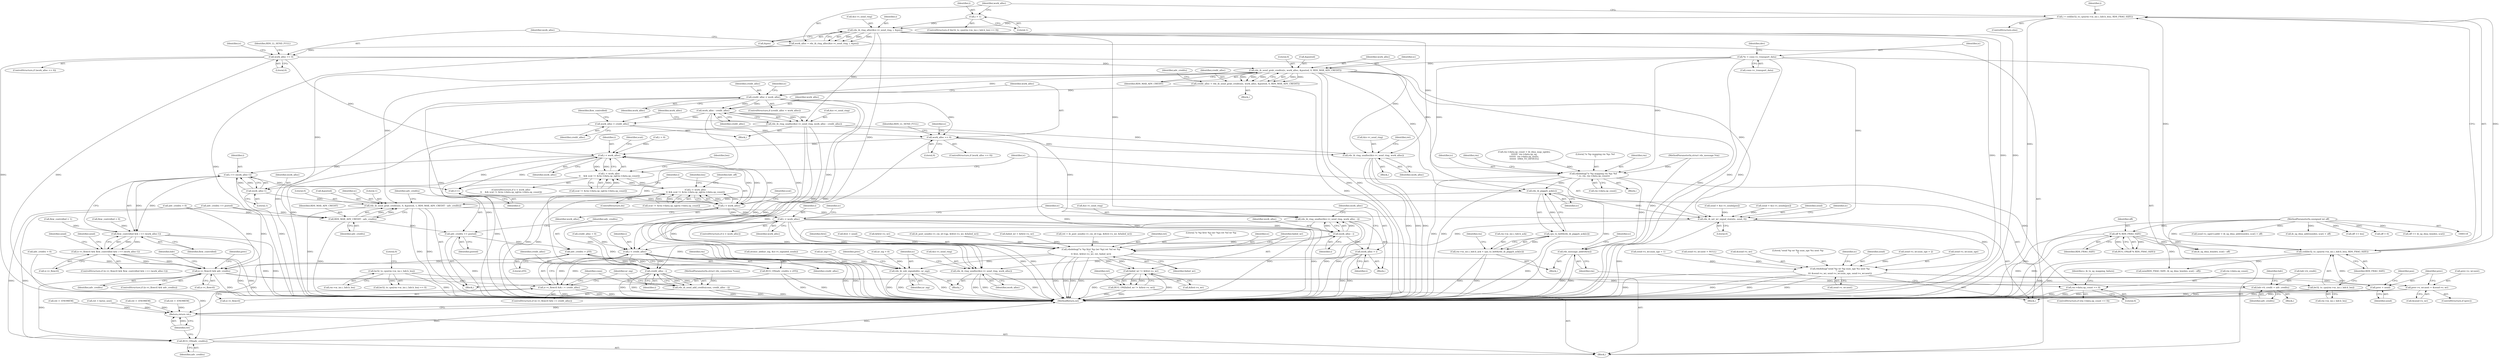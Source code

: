 digraph "0_linux_6094628bfd94323fc1cea05ec2c6affd98c18f7f@API" {
"1000279" [label="(Call,rds_ib_send_grab_credits(ic, work_alloc, &posted, 0, RDS_MAX_ADV_CREDIT))"];
"1000126" [label="(Call,*ic = conn->c_transport_data)"];
"1000255" [label="(Call,work_alloc == 0)"];
"1000244" [label="(Call,work_alloc = rds_ib_ring_alloc(&ic->i_send_ring, i, &pos))"];
"1000246" [label="(Call,rds_ib_ring_alloc(&ic->i_send_ring, i, &pos))"];
"1000232" [label="(Call,i = ceil(be32_to_cpu(rm->m_inc.i_hdr.h_len), RDS_FRAG_SIZE))"];
"1000234" [label="(Call,ceil(be32_to_cpu(rm->m_inc.i_hdr.h_len), RDS_FRAG_SIZE))"];
"1000235" [label="(Call,be32_to_cpu(rm->m_inc.i_hdr.h_len))"];
"1000219" [label="(Call,be32_to_cpu(rm->m_inc.i_hdr.h_len))"];
"1000177" [label="(Call,off % RDS_FRAG_SIZE)"];
"1000123" [label="(MethodParameterIn,unsigned int off)"];
"1000228" [label="(Call,i = 1)"];
"1000277" [label="(Call,credit_alloc = rds_ib_send_grab_credits(ic, work_alloc, &posted, 0, RDS_MAX_ADV_CREDIT))"];
"1000290" [label="(Call,credit_alloc < work_alloc)"];
"1000299" [label="(Call,work_alloc - credit_alloc)"];
"1000294" [label="(Call,rds_ib_ring_unalloc(&ic->i_send_ring, work_alloc - credit_alloc))"];
"1000378" [label="(Call,rds_ib_ring_unalloc(&ic->i_send_ring, work_alloc))"];
"1000914" [label="(Call,rds_ib_ring_unalloc(&ic->i_send_ring, work_alloc - i))"];
"1000986" [label="(Call,rds_ib_ring_unalloc(&ic->i_send_ring, work_alloc))"];
"1000302" [label="(Call,work_alloc = credit_alloc)"];
"1000309" [label="(Call,work_alloc == 0)"];
"1000658" [label="(Call,i < work_alloc)"];
"1000657" [label="(Call,i < work_alloc\n\t\t    && scat != &rm->data.op_sg[rm->data.op_count])"];
"1000848" [label="(Call,i < work_alloc\n\t\t && scat != &rm->data.op_sg[rm->data.op_count])"];
"1000743" [label="(Call,i == (work_alloc-1))"];
"1000741" [label="(Call,flow_controlled && i == (work_alloc-1))"];
"1000737" [label="(Call,ic->i_flowctl && flow_controlled && i == (work_alloc-1))"];
"1000785" [label="(Call,ic->i_flowctl && adv_credits)"];
"1000800" [label="(Call,hdr->h_credit = adv_credits)"];
"1000926" [label="(Call,ic->i_flowctl && i < credit_alloc)"];
"1001022" [label="(Call,BUG_ON(adv_credits))"];
"1000846" [label="(Call,i++)"];
"1000849" [label="(Call,i < work_alloc)"];
"1000910" [label="(Call,i < work_alloc)"];
"1000919" [label="(Call,work_alloc - i)"];
"1000922" [label="(Call,work_alloc = i)"];
"1000930" [label="(Call,i < credit_alloc)"];
"1000935" [label="(Call,credit_alloc - i)"];
"1000933" [label="(Call,rds_ib_send_add_credits(conn, credit_alloc - i))"];
"1000745" [label="(Call,work_alloc-1)"];
"1000358" [label="(Call,rdsdebug(\"ic %p mapping rm %p: %d\n\", ic, rm, rm->data.op_count))"];
"1000368" [label="(Call,rm->data.op_count == 0)"];
"1000398" [label="(Call,rds_message_addref(rm))"];
"1000499" [label="(Call,rds_ib_piggyb_ack(ic))"];
"1000498" [label="(Call,cpu_to_be64(rds_ib_piggyb_ack(ic)))"];
"1000490" [label="(Call,rm->m_inc.i_hdr.h_ack = cpu_to_be64(rds_ib_piggyb_ack(ic)))"];
"1000513" [label="(Call,rds_ib_send_grab_credits(ic, 0, &posted, 1, RDS_MAX_ADV_CREDIT - adv_credits))"];
"1000732" [label="(Call,rds_ib_set_wr_signal_state(ic, send, 0))"];
"1000767" [label="(Call,rdsdebug(\"send %p wr %p num_sge %u next %p\n\", send,\n\t\t\t &send->s_wr, send->s_wr.num_sge, send->s_wr.next))"];
"1000814" [label="(Call,prev->s_wr.next = &send->s_wr)"];
"1000824" [label="(Call,prev = send)"];
"1000966" [label="(Call,rdsdebug(\"ic %p first %p (wr %p) ret %d wr %p\n\", ic,\n\t\t first, &first->s_wr, ret, failed_wr))"];
"1000977" [label="(Call,failed_wr != &first->s_wr)"];
"1000976" [label="(Call,BUG_ON(failed_wr != &first->s_wr))"];
"1000992" [label="(Call,rds_ib_sub_signaled(ic, nr_sig))"];
"1001024" [label="(Return,return ret;)"];
"1000519" [label="(Call,RDS_MAX_ADV_CREDIT - adv_credits)"];
"1000522" [label="(Call,adv_credits += posted)"];
"1000526" [label="(Call,adv_credits > 255)"];
"1000525" [label="(Call,BUG_ON(adv_credits > 255))"];
"1000736" [label="(ControlStructure,if (ic->i_flowctl && flow_controlled && i == (work_alloc-1)))"];
"1000912" [label="(Identifier,work_alloc)"];
"1000490" [label="(Call,rm->m_inc.i_hdr.h_ack = cpu_to_be64(rds_ib_piggyb_ack(ic)))"];
"1000984" [label="(Identifier,ret)"];
"1000491" [label="(Call,rm->m_inc.i_hdr.h_ack)"];
"1000789" [label="(Identifier,adv_credits)"];
"1000779" [label="(Call,send->s_wr.next)"];
"1000295" [label="(Call,&ic->i_send_ring)"];
"1000985" [label="(Block,)"];
"1000305" [label="(Call,flow_controlled = 1)"];
"1000826" [label="(Identifier,send)"];
"1000169" [label="(Call,flow_controlled = 0)"];
"1000119" [label="(MethodParameterIn,struct rds_connection *conn)"];
"1000765" [label="(Call,nr_sig++)"];
"1000362" [label="(Call,rm->data.op_count)"];
"1000969" [label="(Identifier,first)"];
"1000133" [label="(Identifier,dev)"];
"1000233" [label="(Identifier,i)"];
"1000247" [label="(Call,&ic->i_send_ring)"];
"1000235" [label="(Call,be32_to_cpu(rm->m_inc.i_hdr.h_len))"];
"1000254" [label="(ControlStructure,if (work_alloc == 0))"];
"1000246" [label="(Call,rds_ib_ring_alloc(&ic->i_send_ring, i, &pos))"];
"1000177" [label="(Call,off % RDS_FRAG_SIZE)"];
"1000692" [label="(Call,send->s_sge[1].addr = ib_sg_dma_address(dev, scat) + off)"];
"1001025" [label="(Identifier,ret)"];
"1000120" [label="(MethodParameterIn,struct rds_message *rm)"];
"1000552" [label="(Call,first = send)"];
"1000997" [label="(Identifier,prev)"];
"1000276" [label="(Block,)"];
"1000761" [label="(Identifier,send)"];
"1000800" [label="(Call,hdr->h_credit = adv_credits)"];
"1000368" [label="(Call,rm->data.op_count == 0)"];
"1000274" [label="(Identifier,ic)"];
"1000787" [label="(Identifier,ic)"];
"1000374" [label="(Literal,0)"];
"1000256" [label="(Identifier,work_alloc)"];
"1000919" [label="(Call,work_alloc - i)"];
"1001026" [label="(MethodReturn,int)"];
"1000849" [label="(Call,i < work_alloc)"];
"1000308" [label="(ControlStructure,if (work_alloc == 0))"];
"1000911" [label="(Identifier,i)"];
"1000281" [label="(Identifier,work_alloc)"];
"1000769" [label="(Identifier,send)"];
"1000527" [label="(Identifier,adv_credits)"];
"1000933" [label="(Call,rds_ib_send_add_credits(conn, credit_alloc - i))"];
"1000514" [label="(Identifier,ic)"];
"1000784" [label="(ControlStructure,if (ic->i_flowctl && adv_credits))"];
"1000680" [label="(Call,ib_sg_dma_len(dev, scat) - off)"];
"1000571" [label="(ControlStructure,do)"];
"1000656" [label="(ControlStructure,if (i < work_alloc\n\t\t    && scat != &rm->data.op_sg[rm->data.op_count]))"];
"1000220" [label="(Call,rm->m_inc.i_hdr.h_len)"];
"1000785" [label="(Call,ic->i_flowctl && adv_credits)"];
"1000500" [label="(Identifier,ic)"];
"1000685" [label="(Call,send->s_wr.num_sge = 2)"];
"1000970" [label="(Call,&first->s_wr)"];
"1000361" [label="(Identifier,rm)"];
"1000813" [label="(Identifier,prev)"];
"1000277" [label="(Call,credit_alloc = rds_ib_send_grab_credits(ic, work_alloc, &posted, 0, RDS_MAX_ADV_CREDIT))"];
"1000678" [label="(Call,min(RDS_FRAG_SIZE, ib_sg_dma_len(dev, scat) - off))"];
"1000279" [label="(Call,rds_ib_send_grab_credits(ic, work_alloc, &posted, 0, RDS_MAX_ADV_CREDIT))"];
"1000915" [label="(Call,&ic->i_send_ring)"];
"1000234" [label="(Call,ceil(be32_to_cpu(rm->m_inc.i_hdr.h_len), RDS_FRAG_SIZE))"];
"1000909" [label="(ControlStructure,if (i < work_alloc))"];
"1000127" [label="(Identifier,ic)"];
"1000806" [label="(Identifier,hdr)"];
"1000294" [label="(Call,rds_ib_ring_unalloc(&ic->i_send_ring, work_alloc - credit_alloc))"];
"1000402" [label="(Identifier,ic)"];
"1000498" [label="(Call,cpu_to_be64(rds_ib_piggyb_ack(ic)))"];
"1000700" [label="(Call,ib_sg_dma_address(dev, scat) + off)"];
"1000991" [label="(Identifier,work_alloc)"];
"1000659" [label="(Identifier,i)"];
"1000793" [label="(Identifier,hdr)"];
"1000151" [label="(Call,credit_alloc = 0)"];
"1000931" [label="(Identifier,i)"];
"1000525" [label="(Call,BUG_ON(adv_credits > 255))"];
"1000331" [label="(Block,)"];
"1000814" [label="(Call,prev->s_wr.next = &send->s_wr)"];
"1000217" [label="(ControlStructure,if (be32_to_cpu(rm->m_inc.i_hdr.h_len) == 0))"];
"1000379" [label="(Call,&ic->i_send_ring)"];
"1000954" [label="(Call,ib_post_send(ic->i_cm_id->qp, &first->s_wr, &failed_wr))"];
"1000662" [label="(Identifier,scat)"];
"1000128" [label="(Call,conn->c_transport_data)"];
"1000932" [label="(Identifier,credit_alloc)"];
"1000360" [label="(Identifier,ic)"];
"1000309" [label="(Call,work_alloc == 0)"];
"1000300" [label="(Identifier,work_alloc)"];
"1000927" [label="(Call,ic->i_flowctl)"];
"1000824" [label="(Call,prev = send)"];
"1000522" [label="(Call,adv_credits += posted)"];
"1000521" [label="(Identifier,adv_credits)"];
"1000804" [label="(Identifier,adv_credits)"];
"1000524" [label="(Identifier,posted)"];
"1000267" [label="(Call,ret = -ENOMEM)"];
"1000930" [label="(Call,i < credit_alloc)"];
"1000917" [label="(Identifier,ic)"];
"1000987" [label="(Call,&ic->i_send_ring)"];
"1000280" [label="(Identifier,ic)"];
"1000920" [label="(Identifier,work_alloc)"];
"1000398" [label="(Call,rds_message_addref(rm))"];
"1000807" [label="(Call,adv_credits = 0)"];
"1000385" [label="(Identifier,ret)"];
"1000993" [label="(Identifier,ic)"];
"1000732" [label="(Call,rds_ib_set_wr_signal_state(ic, send, 0))"];
"1000575" [label="(Identifier,len)"];
"1000284" [label="(Literal,0)"];
"1000572" [label="(Block,)"];
"1000976" [label="(Call,BUG_ON(failed_wr != &first->s_wr))"];
"1000156" [label="(Call,adv_credits = 0)"];
"1001023" [label="(Identifier,adv_credits)"];
"1000977" [label="(Call,failed_wr != &first->s_wr)"];
"1000304" [label="(Identifier,credit_alloc)"];
"1000742" [label="(Identifier,flow_controlled)"];
"1000399" [label="(Identifier,rm)"];
"1000661" [label="(Call,scat != &rm->data.op_sg[rm->data.op_count])"];
"1000735" [label="(Literal,0)"];
"1000946" [label="(Call,failed_wr = &first->s_wr)"];
"1001024" [label="(Return,return ret;)"];
"1000717" [label="(Call,off += len)"];
"1000533" [label="(Identifier,rm)"];
"1000739" [label="(Identifier,ic)"];
"1000126" [label="(Call,*ic = conn->c_transport_data)"];
"1000812" [label="(ControlStructure,if (prev))"];
"1000513" [label="(Call,rds_ib_send_grab_credits(ic, 0, &posted, 1, RDS_MAX_ADV_CREDIT - adv_credits))"];
"1000978" [label="(Identifier,failed_wr)"];
"1000232" [label="(Call,i = ceil(be32_to_cpu(rm->m_inc.i_hdr.h_len), RDS_FRAG_SIZE))"];
"1000952" [label="(Call,ret = ib_post_send(ic->i_cm_id->qp, &first->s_wr, &failed_wr))"];
"1000966" [label="(Call,rdsdebug(\"ic %p first %p (wr %p) ret %d wr %p\n\", ic,\n\t\t first, &first->s_wr, ret, failed_wr))"];
"1000801" [label="(Call,hdr->h_credit)"];
"1000314" [label="(Identifier,RDS_LL_SEND_FULL)"];
"1000227" [label="(Literal,0)"];
"1000847" [label="(Identifier,i)"];
"1000767" [label="(Call,rdsdebug(\"send %p wr %p num_sge %u next %p\n\", send,\n\t\t\t &send->s_wr, send->s_wr.num_sge, send->s_wr.next))"];
"1000236" [label="(Call,rm->m_inc.i_hdr.h_len)"];
"1000230" [label="(Literal,1)"];
"1000790" [label="(Block,)"];
"1000733" [label="(Identifier,ic)"];
"1000499" [label="(Call,rds_ib_piggyb_ack(ic))"];
"1000910" [label="(Call,i < work_alloc)"];
"1000384" [label="(Call,ret = -ENOMEM)"];
"1000922" [label="(Call,work_alloc = i)"];
"1000303" [label="(Identifier,work_alloc)"];
"1000251" [label="(Identifier,i)"];
"1000848" [label="(Call,i < work_alloc\n\t\t && scat != &rm->data.op_sg[rm->data.op_count])"];
"1000371" [label="(Identifier,rm)"];
"1000729" [label="(Call,off = 0)"];
"1000375" [label="(Block,)"];
"1000936" [label="(Identifier,credit_alloc)"];
"1000231" [label="(ControlStructure,else)"];
"1000657" [label="(Call,i < work_alloc\n\t\t    && scat != &rm->data.op_sg[rm->data.op_count])"];
"1000913" [label="(Block,)"];
"1000518" [label="(Literal,1)"];
"1000244" [label="(Call,work_alloc = rds_ib_ring_alloc(&ic->i_send_ring, i, &pos))"];
"1000939" [label="(Identifier,nr_sig)"];
"1000282" [label="(Call,&posted)"];
"1000285" [label="(Identifier,RDS_MAX_ADV_CREDIT)"];
"1000526" [label="(Call,adv_credits > 255)"];
"1000786" [label="(Call,ic->i_flowctl)"];
"1000377" [label="(Identifier,s_ib_tx_sg_mapping_failure)"];
"1000260" [label="(Identifier,RDS_LL_SEND_FULL)"];
"1000838" [label="(Call,send = &ic->i_sends[pos])"];
"1000774" [label="(Call,send->s_wr.num_sge)"];
"1000378" [label="(Call,rds_ib_ring_unalloc(&ic->i_send_ring, work_alloc))"];
"1000986" [label="(Call,rds_ib_ring_unalloc(&ic->i_send_ring, work_alloc))"];
"1000925" [label="(ControlStructure,if (ic->i_flowctl && i < credit_alloc))"];
"1000245" [label="(Identifier,work_alloc)"];
"1000519" [label="(Call,RDS_MAX_ADV_CREDIT - adv_credits)"];
"1000292" [label="(Identifier,work_alloc)"];
"1000287" [label="(Identifier,adv_credits)"];
"1000229" [label="(Identifier,i)"];
"1000173" [label="(Call,nr_sig = 0)"];
"1000937" [label="(Identifier,i)"];
"1000301" [label="(Identifier,credit_alloc)"];
"1001022" [label="(Call,BUG_ON(adv_credits))"];
"1000934" [label="(Identifier,conn)"];
"1000339" [label="(Call,rm->data.op_count = ib_dma_map_sg(dev,\n\t\t\t\t\t\t\t  rm->data.op_sg,\n\t\t\t\t\t\t\t  rm->data.op_nents,\n\t\t\t\t\t\t\t  DMA_TO_DEVICE))"];
"1000850" [label="(Identifier,i)"];
"1000660" [label="(Identifier,work_alloc)"];
"1000520" [label="(Identifier,RDS_MAX_ADV_CREDIT)"];
"1000123" [label="(MethodParameterIn,unsigned int off)"];
"1000853" [label="(Identifier,scat)"];
"1001018" [label="(Call,ret = bytes_sent)"];
"1000825" [label="(Identifier,prev)"];
"1000293" [label="(Block,)"];
"1000979" [label="(Call,&first->s_wr)"];
"1000219" [label="(Call,be32_to_cpu(rm->m_inc.i_hdr.h_len))"];
"1000743" [label="(Call,i == (work_alloc-1))"];
"1000338" [label="(Block,)"];
"1000544" [label="(Call,send = &ic->i_sends[pos])"];
"1000383" [label="(Identifier,work_alloc)"];
"1000992" [label="(Call,rds_ib_sub_signaled(ic, nr_sig))"];
"1000528" [label="(Literal,255)"];
"1000923" [label="(Identifier,work_alloc)"];
"1000591" [label="(Call,send->s_wr.num_sge = 1)"];
"1000598" [label="(Call,send->s_wr.next = NULL)"];
"1000747" [label="(Literal,1)"];
"1000994" [label="(Identifier,nr_sig)"];
"1000321" [label="(Call,ret = -ENOMEM)"];
"1000515" [label="(Literal,0)"];
"1000741" [label="(Call,flow_controlled && i == (work_alloc-1))"];
"1000289" [label="(ControlStructure,if (credit_alloc < work_alloc))"];
"1000512" [label="(Block,)"];
"1000770" [label="(Call,&send->s_wr)"];
"1000516" [label="(Call,&posted)"];
"1000176" [label="(Call,BUG_ON(off % RDS_FRAG_SIZE))"];
"1000768" [label="(Literal,\"send %p wr %p num_sge %u next %p\n\")"];
"1000367" [label="(ControlStructure,if (rm->data.op_count == 0))"];
"1000744" [label="(Identifier,i)"];
"1000523" [label="(Identifier,adv_credits)"];
"1000921" [label="(Identifier,i)"];
"1000928" [label="(Identifier,ic)"];
"1000751" [label="(Identifier,send)"];
"1000974" [label="(Identifier,ret)"];
"1000278" [label="(Identifier,credit_alloc)"];
"1000745" [label="(Call,work_alloc-1)"];
"1000228" [label="(Call,i = 1)"];
"1000746" [label="(Identifier,work_alloc)"];
"1000975" [label="(Identifier,failed_wr)"];
"1000935" [label="(Call,credit_alloc - i)"];
"1000852" [label="(Call,scat != &rm->data.op_sg[rm->data.op_count])"];
"1000568" [label="(Call,i = 0)"];
"1000738" [label="(Call,ic->i_flowctl)"];
"1000820" [label="(Call,&send->s_wr)"];
"1000967" [label="(Literal,\"ic %p first %p (wr %p) ret %d wr %p\n\")"];
"1000311" [label="(Literal,0)"];
"1000243" [label="(Identifier,RDS_FRAG_SIZE)"];
"1000940" [label="(Call,atomic_add(nr_sig, &ic->i_signaled_sends))"];
"1000968" [label="(Identifier,ic)"];
"1000369" [label="(Call,rm->data.op_count)"];
"1000257" [label="(Literal,0)"];
"1000721" [label="(Call,off == ib_sg_dma_len(dev, scat))"];
"1000310" [label="(Identifier,work_alloc)"];
"1000737" [label="(Call,ic->i_flowctl && flow_controlled && i == (work_alloc-1))"];
"1000851" [label="(Identifier,work_alloc)"];
"1000179" [label="(Identifier,RDS_FRAG_SIZE)"];
"1000302" [label="(Call,work_alloc = credit_alloc)"];
"1000299" [label="(Call,work_alloc - credit_alloc)"];
"1000846" [label="(Call,i++)"];
"1000914" [label="(Call,rds_ib_ring_unalloc(&ic->i_send_ring, work_alloc - i))"];
"1000828" [label="(Identifier,pos)"];
"1000677" [label="(Identifier,len)"];
"1000297" [label="(Identifier,ic)"];
"1000924" [label="(Identifier,i)"];
"1000734" [label="(Identifier,send)"];
"1000178" [label="(Identifier,off)"];
"1000291" [label="(Identifier,credit_alloc)"];
"1000286" [label="(Call,adv_credits += posted)"];
"1000124" [label="(Block,)"];
"1000926" [label="(Call,ic->i_flowctl && i < credit_alloc)"];
"1000505" [label="(Identifier,rm)"];
"1000290" [label="(Call,credit_alloc < work_alloc)"];
"1000306" [label="(Identifier,flow_controlled)"];
"1000868" [label="(Identifier,hdr_off)"];
"1000658" [label="(Call,i < work_alloc)"];
"1000329" [label="(Identifier,ic)"];
"1000358" [label="(Call,rdsdebug(\"ic %p mapping rm %p: %d\n\", ic, rm, rm->data.op_count))"];
"1000218" [label="(Call,be32_to_cpu(rm->m_inc.i_hdr.h_len) == 0)"];
"1000815" [label="(Call,prev->s_wr.next)"];
"1000252" [label="(Call,&pos)"];
"1000359" [label="(Literal,\"ic %p mapping rm %p: %d\n\")"];
"1000255" [label="(Call,work_alloc == 0)"];
"1000279" -> "1000277"  [label="AST: "];
"1000279" -> "1000285"  [label="CFG: "];
"1000280" -> "1000279"  [label="AST: "];
"1000281" -> "1000279"  [label="AST: "];
"1000282" -> "1000279"  [label="AST: "];
"1000284" -> "1000279"  [label="AST: "];
"1000285" -> "1000279"  [label="AST: "];
"1000277" -> "1000279"  [label="CFG: "];
"1000279" -> "1001026"  [label="DDG: "];
"1000279" -> "1001026"  [label="DDG: "];
"1000279" -> "1001026"  [label="DDG: "];
"1000279" -> "1000277"  [label="DDG: "];
"1000279" -> "1000277"  [label="DDG: "];
"1000279" -> "1000277"  [label="DDG: "];
"1000279" -> "1000277"  [label="DDG: "];
"1000279" -> "1000277"  [label="DDG: "];
"1000126" -> "1000279"  [label="DDG: "];
"1000255" -> "1000279"  [label="DDG: "];
"1000279" -> "1000290"  [label="DDG: "];
"1000279" -> "1000358"  [label="DDG: "];
"1000279" -> "1000499"  [label="DDG: "];
"1000279" -> "1000513"  [label="DDG: "];
"1000279" -> "1000519"  [label="DDG: "];
"1000279" -> "1000732"  [label="DDG: "];
"1000126" -> "1000124"  [label="AST: "];
"1000126" -> "1000128"  [label="CFG: "];
"1000127" -> "1000126"  [label="AST: "];
"1000128" -> "1000126"  [label="AST: "];
"1000133" -> "1000126"  [label="CFG: "];
"1000126" -> "1001026"  [label="DDG: "];
"1000126" -> "1001026"  [label="DDG: "];
"1000126" -> "1000358"  [label="DDG: "];
"1000126" -> "1000499"  [label="DDG: "];
"1000126" -> "1000732"  [label="DDG: "];
"1000255" -> "1000254"  [label="AST: "];
"1000255" -> "1000257"  [label="CFG: "];
"1000256" -> "1000255"  [label="AST: "];
"1000257" -> "1000255"  [label="AST: "];
"1000260" -> "1000255"  [label="CFG: "];
"1000274" -> "1000255"  [label="CFG: "];
"1000255" -> "1001026"  [label="DDG: "];
"1000255" -> "1001026"  [label="DDG: "];
"1000244" -> "1000255"  [label="DDG: "];
"1000255" -> "1000378"  [label="DDG: "];
"1000255" -> "1000658"  [label="DDG: "];
"1000244" -> "1000124"  [label="AST: "];
"1000244" -> "1000246"  [label="CFG: "];
"1000245" -> "1000244"  [label="AST: "];
"1000246" -> "1000244"  [label="AST: "];
"1000256" -> "1000244"  [label="CFG: "];
"1000244" -> "1001026"  [label="DDG: "];
"1000246" -> "1000244"  [label="DDG: "];
"1000246" -> "1000244"  [label="DDG: "];
"1000246" -> "1000244"  [label="DDG: "];
"1000246" -> "1000252"  [label="CFG: "];
"1000247" -> "1000246"  [label="AST: "];
"1000251" -> "1000246"  [label="AST: "];
"1000252" -> "1000246"  [label="AST: "];
"1000246" -> "1001026"  [label="DDG: "];
"1000246" -> "1001026"  [label="DDG: "];
"1000246" -> "1001026"  [label="DDG: "];
"1000232" -> "1000246"  [label="DDG: "];
"1000228" -> "1000246"  [label="DDG: "];
"1000246" -> "1000294"  [label="DDG: "];
"1000246" -> "1000378"  [label="DDG: "];
"1000246" -> "1000914"  [label="DDG: "];
"1000246" -> "1000986"  [label="DDG: "];
"1000232" -> "1000231"  [label="AST: "];
"1000232" -> "1000234"  [label="CFG: "];
"1000233" -> "1000232"  [label="AST: "];
"1000234" -> "1000232"  [label="AST: "];
"1000245" -> "1000232"  [label="CFG: "];
"1000232" -> "1001026"  [label="DDG: "];
"1000234" -> "1000232"  [label="DDG: "];
"1000234" -> "1000232"  [label="DDG: "];
"1000234" -> "1000243"  [label="CFG: "];
"1000235" -> "1000234"  [label="AST: "];
"1000243" -> "1000234"  [label="AST: "];
"1000234" -> "1001026"  [label="DDG: "];
"1000234" -> "1001026"  [label="DDG: "];
"1000235" -> "1000234"  [label="DDG: "];
"1000177" -> "1000234"  [label="DDG: "];
"1000234" -> "1000678"  [label="DDG: "];
"1000235" -> "1000236"  [label="CFG: "];
"1000236" -> "1000235"  [label="AST: "];
"1000243" -> "1000235"  [label="CFG: "];
"1000235" -> "1001026"  [label="DDG: "];
"1000219" -> "1000235"  [label="DDG: "];
"1000219" -> "1000218"  [label="AST: "];
"1000219" -> "1000220"  [label="CFG: "];
"1000220" -> "1000219"  [label="AST: "];
"1000227" -> "1000219"  [label="CFG: "];
"1000219" -> "1001026"  [label="DDG: "];
"1000219" -> "1000218"  [label="DDG: "];
"1000177" -> "1000176"  [label="AST: "];
"1000177" -> "1000179"  [label="CFG: "];
"1000178" -> "1000177"  [label="AST: "];
"1000179" -> "1000177"  [label="AST: "];
"1000176" -> "1000177"  [label="CFG: "];
"1000177" -> "1001026"  [label="DDG: "];
"1000177" -> "1001026"  [label="DDG: "];
"1000177" -> "1000176"  [label="DDG: "];
"1000177" -> "1000176"  [label="DDG: "];
"1000123" -> "1000177"  [label="DDG: "];
"1000177" -> "1000678"  [label="DDG: "];
"1000177" -> "1000680"  [label="DDG: "];
"1000123" -> "1000118"  [label="AST: "];
"1000123" -> "1001026"  [label="DDG: "];
"1000123" -> "1000680"  [label="DDG: "];
"1000123" -> "1000692"  [label="DDG: "];
"1000123" -> "1000700"  [label="DDG: "];
"1000123" -> "1000717"  [label="DDG: "];
"1000123" -> "1000721"  [label="DDG: "];
"1000123" -> "1000729"  [label="DDG: "];
"1000228" -> "1000217"  [label="AST: "];
"1000228" -> "1000230"  [label="CFG: "];
"1000229" -> "1000228"  [label="AST: "];
"1000230" -> "1000228"  [label="AST: "];
"1000245" -> "1000228"  [label="CFG: "];
"1000277" -> "1000276"  [label="AST: "];
"1000278" -> "1000277"  [label="AST: "];
"1000287" -> "1000277"  [label="CFG: "];
"1000277" -> "1001026"  [label="DDG: "];
"1000277" -> "1000290"  [label="DDG: "];
"1000290" -> "1000289"  [label="AST: "];
"1000290" -> "1000292"  [label="CFG: "];
"1000291" -> "1000290"  [label="AST: "];
"1000292" -> "1000290"  [label="AST: "];
"1000297" -> "1000290"  [label="CFG: "];
"1000310" -> "1000290"  [label="CFG: "];
"1000290" -> "1001026"  [label="DDG: "];
"1000290" -> "1001026"  [label="DDG: "];
"1000290" -> "1000299"  [label="DDG: "];
"1000290" -> "1000299"  [label="DDG: "];
"1000290" -> "1000309"  [label="DDG: "];
"1000290" -> "1000930"  [label="DDG: "];
"1000290" -> "1000935"  [label="DDG: "];
"1000299" -> "1000294"  [label="AST: "];
"1000299" -> "1000301"  [label="CFG: "];
"1000300" -> "1000299"  [label="AST: "];
"1000301" -> "1000299"  [label="AST: "];
"1000294" -> "1000299"  [label="CFG: "];
"1000299" -> "1000294"  [label="DDG: "];
"1000299" -> "1000294"  [label="DDG: "];
"1000299" -> "1000302"  [label="DDG: "];
"1000299" -> "1000930"  [label="DDG: "];
"1000299" -> "1000935"  [label="DDG: "];
"1000294" -> "1000293"  [label="AST: "];
"1000295" -> "1000294"  [label="AST: "];
"1000303" -> "1000294"  [label="CFG: "];
"1000294" -> "1001026"  [label="DDG: "];
"1000294" -> "1001026"  [label="DDG: "];
"1000294" -> "1001026"  [label="DDG: "];
"1000294" -> "1000378"  [label="DDG: "];
"1000294" -> "1000914"  [label="DDG: "];
"1000294" -> "1000986"  [label="DDG: "];
"1000378" -> "1000375"  [label="AST: "];
"1000378" -> "1000383"  [label="CFG: "];
"1000379" -> "1000378"  [label="AST: "];
"1000383" -> "1000378"  [label="AST: "];
"1000385" -> "1000378"  [label="CFG: "];
"1000378" -> "1001026"  [label="DDG: "];
"1000378" -> "1001026"  [label="DDG: "];
"1000378" -> "1001026"  [label="DDG: "];
"1000309" -> "1000378"  [label="DDG: "];
"1000914" -> "1000913"  [label="AST: "];
"1000914" -> "1000919"  [label="CFG: "];
"1000915" -> "1000914"  [label="AST: "];
"1000919" -> "1000914"  [label="AST: "];
"1000923" -> "1000914"  [label="CFG: "];
"1000914" -> "1001026"  [label="DDG: "];
"1000914" -> "1001026"  [label="DDG: "];
"1000914" -> "1001026"  [label="DDG: "];
"1000919" -> "1000914"  [label="DDG: "];
"1000919" -> "1000914"  [label="DDG: "];
"1000914" -> "1000986"  [label="DDG: "];
"1000986" -> "1000985"  [label="AST: "];
"1000986" -> "1000991"  [label="CFG: "];
"1000987" -> "1000986"  [label="AST: "];
"1000991" -> "1000986"  [label="AST: "];
"1000993" -> "1000986"  [label="CFG: "];
"1000986" -> "1001026"  [label="DDG: "];
"1000986" -> "1001026"  [label="DDG: "];
"1000986" -> "1001026"  [label="DDG: "];
"1000922" -> "1000986"  [label="DDG: "];
"1000910" -> "1000986"  [label="DDG: "];
"1000302" -> "1000293"  [label="AST: "];
"1000302" -> "1000304"  [label="CFG: "];
"1000303" -> "1000302"  [label="AST: "];
"1000304" -> "1000302"  [label="AST: "];
"1000306" -> "1000302"  [label="CFG: "];
"1000302" -> "1001026"  [label="DDG: "];
"1000302" -> "1000309"  [label="DDG: "];
"1000309" -> "1000308"  [label="AST: "];
"1000309" -> "1000311"  [label="CFG: "];
"1000310" -> "1000309"  [label="AST: "];
"1000311" -> "1000309"  [label="AST: "];
"1000314" -> "1000309"  [label="CFG: "];
"1000329" -> "1000309"  [label="CFG: "];
"1000309" -> "1001026"  [label="DDG: "];
"1000309" -> "1001026"  [label="DDG: "];
"1000309" -> "1000658"  [label="DDG: "];
"1000658" -> "1000657"  [label="AST: "];
"1000658" -> "1000660"  [label="CFG: "];
"1000659" -> "1000658"  [label="AST: "];
"1000660" -> "1000658"  [label="AST: "];
"1000662" -> "1000658"  [label="CFG: "];
"1000657" -> "1000658"  [label="CFG: "];
"1000658" -> "1000657"  [label="DDG: "];
"1000658" -> "1000657"  [label="DDG: "];
"1000568" -> "1000658"  [label="DDG: "];
"1000849" -> "1000658"  [label="DDG: "];
"1000849" -> "1000658"  [label="DDG: "];
"1000658" -> "1000743"  [label="DDG: "];
"1000658" -> "1000745"  [label="DDG: "];
"1000658" -> "1000846"  [label="DDG: "];
"1000658" -> "1000849"  [label="DDG: "];
"1000657" -> "1000656"  [label="AST: "];
"1000657" -> "1000661"  [label="CFG: "];
"1000661" -> "1000657"  [label="AST: "];
"1000677" -> "1000657"  [label="CFG: "];
"1000733" -> "1000657"  [label="CFG: "];
"1000657" -> "1001026"  [label="DDG: "];
"1000661" -> "1000657"  [label="DDG: "];
"1000661" -> "1000657"  [label="DDG: "];
"1000848" -> "1000657"  [label="DDG: "];
"1000657" -> "1000848"  [label="DDG: "];
"1000848" -> "1000571"  [label="AST: "];
"1000848" -> "1000849"  [label="CFG: "];
"1000848" -> "1000852"  [label="CFG: "];
"1000849" -> "1000848"  [label="AST: "];
"1000852" -> "1000848"  [label="AST: "];
"1000575" -> "1000848"  [label="CFG: "];
"1000868" -> "1000848"  [label="CFG: "];
"1000848" -> "1001026"  [label="DDG: "];
"1000848" -> "1001026"  [label="DDG: "];
"1000849" -> "1000848"  [label="DDG: "];
"1000849" -> "1000848"  [label="DDG: "];
"1000852" -> "1000848"  [label="DDG: "];
"1000852" -> "1000848"  [label="DDG: "];
"1000743" -> "1000741"  [label="AST: "];
"1000743" -> "1000745"  [label="CFG: "];
"1000744" -> "1000743"  [label="AST: "];
"1000745" -> "1000743"  [label="AST: "];
"1000741" -> "1000743"  [label="CFG: "];
"1000743" -> "1001026"  [label="DDG: "];
"1000743" -> "1000741"  [label="DDG: "];
"1000743" -> "1000741"  [label="DDG: "];
"1000745" -> "1000743"  [label="DDG: "];
"1000745" -> "1000743"  [label="DDG: "];
"1000743" -> "1000846"  [label="DDG: "];
"1000741" -> "1000737"  [label="AST: "];
"1000741" -> "1000742"  [label="CFG: "];
"1000742" -> "1000741"  [label="AST: "];
"1000737" -> "1000741"  [label="CFG: "];
"1000741" -> "1001026"  [label="DDG: "];
"1000741" -> "1001026"  [label="DDG: "];
"1000741" -> "1000737"  [label="DDG: "];
"1000741" -> "1000737"  [label="DDG: "];
"1000305" -> "1000741"  [label="DDG: "];
"1000169" -> "1000741"  [label="DDG: "];
"1000737" -> "1000736"  [label="AST: "];
"1000737" -> "1000738"  [label="CFG: "];
"1000738" -> "1000737"  [label="AST: "];
"1000751" -> "1000737"  [label="CFG: "];
"1000761" -> "1000737"  [label="CFG: "];
"1000737" -> "1001026"  [label="DDG: "];
"1000737" -> "1001026"  [label="DDG: "];
"1000785" -> "1000737"  [label="DDG: "];
"1000737" -> "1000785"  [label="DDG: "];
"1000785" -> "1000784"  [label="AST: "];
"1000785" -> "1000786"  [label="CFG: "];
"1000785" -> "1000789"  [label="CFG: "];
"1000786" -> "1000785"  [label="AST: "];
"1000789" -> "1000785"  [label="AST: "];
"1000793" -> "1000785"  [label="CFG: "];
"1000813" -> "1000785"  [label="CFG: "];
"1000785" -> "1001026"  [label="DDG: "];
"1000807" -> "1000785"  [label="DDG: "];
"1000526" -> "1000785"  [label="DDG: "];
"1000156" -> "1000785"  [label="DDG: "];
"1000286" -> "1000785"  [label="DDG: "];
"1000785" -> "1000800"  [label="DDG: "];
"1000785" -> "1000926"  [label="DDG: "];
"1000785" -> "1001022"  [label="DDG: "];
"1000800" -> "1000790"  [label="AST: "];
"1000800" -> "1000804"  [label="CFG: "];
"1000801" -> "1000800"  [label="AST: "];
"1000804" -> "1000800"  [label="AST: "];
"1000806" -> "1000800"  [label="CFG: "];
"1000800" -> "1001026"  [label="DDG: "];
"1000926" -> "1000925"  [label="AST: "];
"1000926" -> "1000927"  [label="CFG: "];
"1000926" -> "1000930"  [label="CFG: "];
"1000927" -> "1000926"  [label="AST: "];
"1000930" -> "1000926"  [label="AST: "];
"1000934" -> "1000926"  [label="CFG: "];
"1000939" -> "1000926"  [label="CFG: "];
"1000926" -> "1001026"  [label="DDG: "];
"1000926" -> "1001026"  [label="DDG: "];
"1000926" -> "1001026"  [label="DDG: "];
"1000930" -> "1000926"  [label="DDG: "];
"1000930" -> "1000926"  [label="DDG: "];
"1001022" -> "1000124"  [label="AST: "];
"1001022" -> "1001023"  [label="CFG: "];
"1001023" -> "1001022"  [label="AST: "];
"1001025" -> "1001022"  [label="CFG: "];
"1001022" -> "1001026"  [label="DDG: "];
"1001022" -> "1001026"  [label="DDG: "];
"1000807" -> "1001022"  [label="DDG: "];
"1000156" -> "1001022"  [label="DDG: "];
"1000286" -> "1001022"  [label="DDG: "];
"1000846" -> "1000572"  [label="AST: "];
"1000846" -> "1000847"  [label="CFG: "];
"1000847" -> "1000846"  [label="AST: "];
"1000850" -> "1000846"  [label="CFG: "];
"1000846" -> "1000849"  [label="DDG: "];
"1000849" -> "1000851"  [label="CFG: "];
"1000850" -> "1000849"  [label="AST: "];
"1000851" -> "1000849"  [label="AST: "];
"1000853" -> "1000849"  [label="CFG: "];
"1000745" -> "1000849"  [label="DDG: "];
"1000849" -> "1000910"  [label="DDG: "];
"1000849" -> "1000910"  [label="DDG: "];
"1000910" -> "1000909"  [label="AST: "];
"1000910" -> "1000912"  [label="CFG: "];
"1000911" -> "1000910"  [label="AST: "];
"1000912" -> "1000910"  [label="AST: "];
"1000917" -> "1000910"  [label="CFG: "];
"1000928" -> "1000910"  [label="CFG: "];
"1000910" -> "1001026"  [label="DDG: "];
"1000910" -> "1001026"  [label="DDG: "];
"1000910" -> "1001026"  [label="DDG: "];
"1000910" -> "1000919"  [label="DDG: "];
"1000910" -> "1000919"  [label="DDG: "];
"1000910" -> "1000930"  [label="DDG: "];
"1000910" -> "1000935"  [label="DDG: "];
"1000919" -> "1000921"  [label="CFG: "];
"1000920" -> "1000919"  [label="AST: "];
"1000921" -> "1000919"  [label="AST: "];
"1000919" -> "1000922"  [label="DDG: "];
"1000919" -> "1000930"  [label="DDG: "];
"1000919" -> "1000935"  [label="DDG: "];
"1000922" -> "1000913"  [label="AST: "];
"1000922" -> "1000924"  [label="CFG: "];
"1000923" -> "1000922"  [label="AST: "];
"1000924" -> "1000922"  [label="AST: "];
"1000928" -> "1000922"  [label="CFG: "];
"1000922" -> "1001026"  [label="DDG: "];
"1000922" -> "1001026"  [label="DDG: "];
"1000930" -> "1000932"  [label="CFG: "];
"1000931" -> "1000930"  [label="AST: "];
"1000932" -> "1000930"  [label="AST: "];
"1000930" -> "1001026"  [label="DDG: "];
"1000930" -> "1001026"  [label="DDG: "];
"1000151" -> "1000930"  [label="DDG: "];
"1000930" -> "1000935"  [label="DDG: "];
"1000930" -> "1000935"  [label="DDG: "];
"1000935" -> "1000933"  [label="AST: "];
"1000935" -> "1000937"  [label="CFG: "];
"1000936" -> "1000935"  [label="AST: "];
"1000937" -> "1000935"  [label="AST: "];
"1000933" -> "1000935"  [label="CFG: "];
"1000935" -> "1001026"  [label="DDG: "];
"1000935" -> "1001026"  [label="DDG: "];
"1000935" -> "1000933"  [label="DDG: "];
"1000935" -> "1000933"  [label="DDG: "];
"1000151" -> "1000935"  [label="DDG: "];
"1000933" -> "1000925"  [label="AST: "];
"1000934" -> "1000933"  [label="AST: "];
"1000939" -> "1000933"  [label="CFG: "];
"1000933" -> "1001026"  [label="DDG: "];
"1000933" -> "1001026"  [label="DDG: "];
"1000933" -> "1001026"  [label="DDG: "];
"1000119" -> "1000933"  [label="DDG: "];
"1000745" -> "1000747"  [label="CFG: "];
"1000746" -> "1000745"  [label="AST: "];
"1000747" -> "1000745"  [label="AST: "];
"1000358" -> "1000338"  [label="AST: "];
"1000358" -> "1000362"  [label="CFG: "];
"1000359" -> "1000358"  [label="AST: "];
"1000360" -> "1000358"  [label="AST: "];
"1000361" -> "1000358"  [label="AST: "];
"1000362" -> "1000358"  [label="AST: "];
"1000371" -> "1000358"  [label="CFG: "];
"1000358" -> "1001026"  [label="DDG: "];
"1000358" -> "1001026"  [label="DDG: "];
"1000358" -> "1001026"  [label="DDG: "];
"1000120" -> "1000358"  [label="DDG: "];
"1000339" -> "1000358"  [label="DDG: "];
"1000358" -> "1000368"  [label="DDG: "];
"1000358" -> "1000398"  [label="DDG: "];
"1000358" -> "1000499"  [label="DDG: "];
"1000368" -> "1000367"  [label="AST: "];
"1000368" -> "1000374"  [label="CFG: "];
"1000369" -> "1000368"  [label="AST: "];
"1000374" -> "1000368"  [label="AST: "];
"1000377" -> "1000368"  [label="CFG: "];
"1000399" -> "1000368"  [label="CFG: "];
"1000368" -> "1001026"  [label="DDG: "];
"1000368" -> "1001026"  [label="DDG: "];
"1000398" -> "1000331"  [label="AST: "];
"1000398" -> "1000399"  [label="CFG: "];
"1000399" -> "1000398"  [label="AST: "];
"1000402" -> "1000398"  [label="CFG: "];
"1000398" -> "1001026"  [label="DDG: "];
"1000398" -> "1001026"  [label="DDG: "];
"1000120" -> "1000398"  [label="DDG: "];
"1000499" -> "1000498"  [label="AST: "];
"1000499" -> "1000500"  [label="CFG: "];
"1000500" -> "1000499"  [label="AST: "];
"1000498" -> "1000499"  [label="CFG: "];
"1000499" -> "1000498"  [label="DDG: "];
"1000499" -> "1000513"  [label="DDG: "];
"1000499" -> "1000732"  [label="DDG: "];
"1000498" -> "1000490"  [label="AST: "];
"1000490" -> "1000498"  [label="CFG: "];
"1000498" -> "1001026"  [label="DDG: "];
"1000498" -> "1000490"  [label="DDG: "];
"1000490" -> "1000331"  [label="AST: "];
"1000491" -> "1000490"  [label="AST: "];
"1000505" -> "1000490"  [label="CFG: "];
"1000490" -> "1001026"  [label="DDG: "];
"1000490" -> "1001026"  [label="DDG: "];
"1000513" -> "1000512"  [label="AST: "];
"1000513" -> "1000519"  [label="CFG: "];
"1000514" -> "1000513"  [label="AST: "];
"1000515" -> "1000513"  [label="AST: "];
"1000516" -> "1000513"  [label="AST: "];
"1000518" -> "1000513"  [label="AST: "];
"1000519" -> "1000513"  [label="AST: "];
"1000523" -> "1000513"  [label="CFG: "];
"1000513" -> "1001026"  [label="DDG: "];
"1000513" -> "1001026"  [label="DDG: "];
"1000513" -> "1001026"  [label="DDG: "];
"1000519" -> "1000513"  [label="DDG: "];
"1000519" -> "1000513"  [label="DDG: "];
"1000513" -> "1000732"  [label="DDG: "];
"1000732" -> "1000572"  [label="AST: "];
"1000732" -> "1000735"  [label="CFG: "];
"1000733" -> "1000732"  [label="AST: "];
"1000734" -> "1000732"  [label="AST: "];
"1000735" -> "1000732"  [label="AST: "];
"1000739" -> "1000732"  [label="CFG: "];
"1000732" -> "1001026"  [label="DDG: "];
"1000838" -> "1000732"  [label="DDG: "];
"1000544" -> "1000732"  [label="DDG: "];
"1000732" -> "1000767"  [label="DDG: "];
"1000732" -> "1000966"  [label="DDG: "];
"1000767" -> "1000572"  [label="AST: "];
"1000767" -> "1000779"  [label="CFG: "];
"1000768" -> "1000767"  [label="AST: "];
"1000769" -> "1000767"  [label="AST: "];
"1000770" -> "1000767"  [label="AST: "];
"1000774" -> "1000767"  [label="AST: "];
"1000779" -> "1000767"  [label="AST: "];
"1000787" -> "1000767"  [label="CFG: "];
"1000767" -> "1001026"  [label="DDG: "];
"1000767" -> "1001026"  [label="DDG: "];
"1000767" -> "1001026"  [label="DDG: "];
"1000767" -> "1001026"  [label="DDG: "];
"1000591" -> "1000767"  [label="DDG: "];
"1000685" -> "1000767"  [label="DDG: "];
"1000598" -> "1000767"  [label="DDG: "];
"1000767" -> "1000814"  [label="DDG: "];
"1000767" -> "1000824"  [label="DDG: "];
"1000814" -> "1000812"  [label="AST: "];
"1000814" -> "1000820"  [label="CFG: "];
"1000815" -> "1000814"  [label="AST: "];
"1000820" -> "1000814"  [label="AST: "];
"1000825" -> "1000814"  [label="CFG: "];
"1000814" -> "1001026"  [label="DDG: "];
"1000814" -> "1001026"  [label="DDG: "];
"1000824" -> "1000572"  [label="AST: "];
"1000824" -> "1000826"  [label="CFG: "];
"1000825" -> "1000824"  [label="AST: "];
"1000826" -> "1000824"  [label="AST: "];
"1000828" -> "1000824"  [label="CFG: "];
"1000824" -> "1001026"  [label="DDG: "];
"1000966" -> "1000124"  [label="AST: "];
"1000966" -> "1000975"  [label="CFG: "];
"1000967" -> "1000966"  [label="AST: "];
"1000968" -> "1000966"  [label="AST: "];
"1000969" -> "1000966"  [label="AST: "];
"1000970" -> "1000966"  [label="AST: "];
"1000974" -> "1000966"  [label="AST: "];
"1000975" -> "1000966"  [label="AST: "];
"1000978" -> "1000966"  [label="CFG: "];
"1000966" -> "1001026"  [label="DDG: "];
"1000966" -> "1001026"  [label="DDG: "];
"1000966" -> "1001026"  [label="DDG: "];
"1000966" -> "1001026"  [label="DDG: "];
"1000552" -> "1000966"  [label="DDG: "];
"1000954" -> "1000966"  [label="DDG: "];
"1000952" -> "1000966"  [label="DDG: "];
"1000946" -> "1000966"  [label="DDG: "];
"1000966" -> "1000977"  [label="DDG: "];
"1000966" -> "1000977"  [label="DDG: "];
"1000966" -> "1000992"  [label="DDG: "];
"1000966" -> "1001024"  [label="DDG: "];
"1000977" -> "1000976"  [label="AST: "];
"1000977" -> "1000979"  [label="CFG: "];
"1000978" -> "1000977"  [label="AST: "];
"1000979" -> "1000977"  [label="AST: "];
"1000976" -> "1000977"  [label="CFG: "];
"1000977" -> "1001026"  [label="DDG: "];
"1000977" -> "1001026"  [label="DDG: "];
"1000977" -> "1000976"  [label="DDG: "];
"1000977" -> "1000976"  [label="DDG: "];
"1000976" -> "1000124"  [label="AST: "];
"1000984" -> "1000976"  [label="CFG: "];
"1000976" -> "1001026"  [label="DDG: "];
"1000976" -> "1001026"  [label="DDG: "];
"1000992" -> "1000985"  [label="AST: "];
"1000992" -> "1000994"  [label="CFG: "];
"1000993" -> "1000992"  [label="AST: "];
"1000994" -> "1000992"  [label="AST: "];
"1000997" -> "1000992"  [label="CFG: "];
"1000992" -> "1001026"  [label="DDG: "];
"1000992" -> "1001026"  [label="DDG: "];
"1000992" -> "1001026"  [label="DDG: "];
"1000940" -> "1000992"  [label="DDG: "];
"1000765" -> "1000992"  [label="DDG: "];
"1000173" -> "1000992"  [label="DDG: "];
"1001024" -> "1000124"  [label="AST: "];
"1001024" -> "1001025"  [label="CFG: "];
"1001025" -> "1001024"  [label="AST: "];
"1001026" -> "1001024"  [label="CFG: "];
"1001024" -> "1001026"  [label="DDG: "];
"1001025" -> "1001024"  [label="DDG: "];
"1000267" -> "1001024"  [label="DDG: "];
"1001018" -> "1001024"  [label="DDG: "];
"1000321" -> "1001024"  [label="DDG: "];
"1000384" -> "1001024"  [label="DDG: "];
"1000519" -> "1000521"  [label="CFG: "];
"1000520" -> "1000519"  [label="AST: "];
"1000521" -> "1000519"  [label="AST: "];
"1000519" -> "1001026"  [label="DDG: "];
"1000156" -> "1000519"  [label="DDG: "];
"1000286" -> "1000519"  [label="DDG: "];
"1000519" -> "1000522"  [label="DDG: "];
"1000522" -> "1000512"  [label="AST: "];
"1000522" -> "1000524"  [label="CFG: "];
"1000523" -> "1000522"  [label="AST: "];
"1000524" -> "1000522"  [label="AST: "];
"1000527" -> "1000522"  [label="CFG: "];
"1000522" -> "1001026"  [label="DDG: "];
"1000522" -> "1000526"  [label="DDG: "];
"1000526" -> "1000525"  [label="AST: "];
"1000526" -> "1000528"  [label="CFG: "];
"1000527" -> "1000526"  [label="AST: "];
"1000528" -> "1000526"  [label="AST: "];
"1000525" -> "1000526"  [label="CFG: "];
"1000526" -> "1000525"  [label="DDG: "];
"1000526" -> "1000525"  [label="DDG: "];
"1000525" -> "1000512"  [label="AST: "];
"1000533" -> "1000525"  [label="CFG: "];
"1000525" -> "1001026"  [label="DDG: "];
"1000525" -> "1001026"  [label="DDG: "];
}
